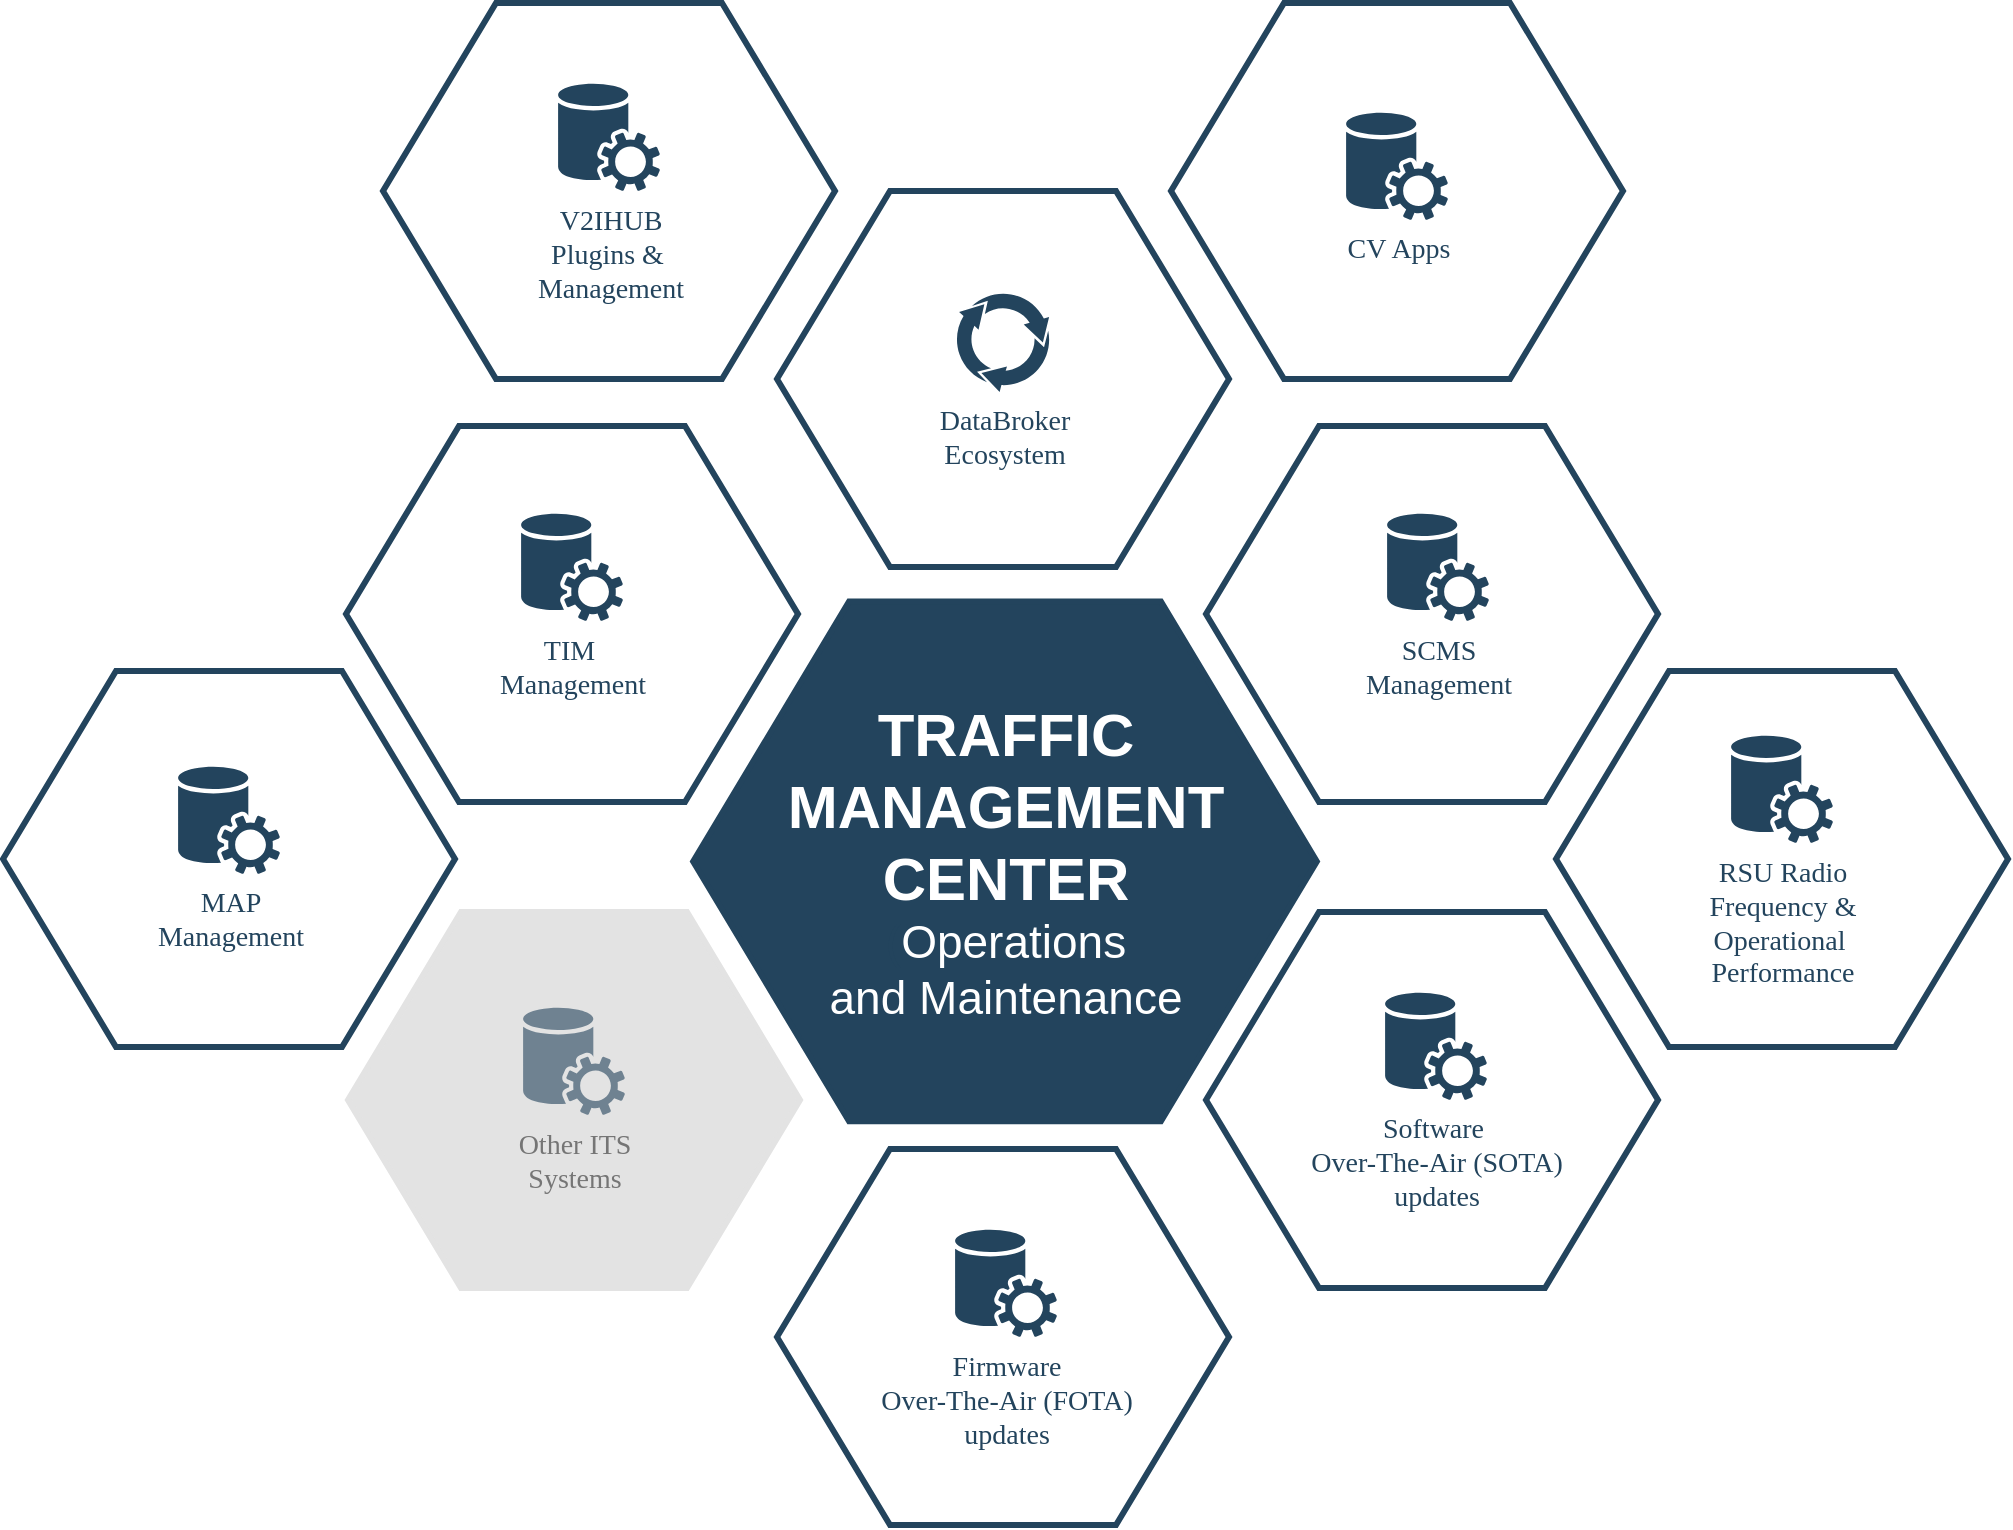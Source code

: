 <mxfile version="10.4.6" type="github"><diagram id="07fea595-8f29-1299-0266-81d95cde20df" name="Page-1"><mxGraphModel dx="1991" dy="1079" grid="1" gridSize="10" guides="1" tooltips="1" connect="1" arrows="1" fold="1" page="1" pageScale="1" pageWidth="1100" pageHeight="850" background="#ffffff" math="0" shadow="0"><root><mxCell id="0"/><mxCell id="1" parent="0"/><mxCell id="ZnRn1WutiJvJpjX_OVSR-669" value="" style="shape=hexagon;perimeter=hexagonPerimeter2;whiteSpace=wrap;html=1;shadow=0;labelBackgroundColor=none;strokeColor=#E3E3E3;fillColor=#E3E3E3;gradientColor=none;fontFamily=Helvetica;fontSize=23;fontColor=#E6E6E6;align=center;strokeWidth=3;textOpacity=40;" parent="1" vertex="1"><mxGeometry x="231" y="484" width="226" height="188" as="geometry"/></mxCell><mxCell id="ZnRn1WutiJvJpjX_OVSR-667" value="" style="shape=hexagon;perimeter=hexagonPerimeter2;whiteSpace=wrap;html=1;shadow=0;labelBackgroundColor=none;strokeColor=#23445D;fillColor=#ffffff;gradientColor=none;fontFamily=Helvetica;fontSize=23;fontColor=#23445D;align=center;strokeWidth=3;" parent="1" vertex="1"><mxGeometry x="660" y="484" width="226" height="188" as="geometry"/></mxCell><mxCell id="ZnRn1WutiJvJpjX_OVSR-666" value="" style="shape=hexagon;perimeter=hexagonPerimeter2;whiteSpace=wrap;html=1;shadow=0;labelBackgroundColor=none;strokeColor=#23445D;fillColor=#ffffff;gradientColor=none;fontFamily=Helvetica;fontSize=23;fontColor=#23445D;align=center;strokeWidth=3;fontStyle=1" parent="1" vertex="1"><mxGeometry x="445.5" y="602.5" width="226" height="188" as="geometry"/></mxCell><mxCell id="644" value="&lt;font color=&quot;#ffffff&quot;&gt;&lt;span style=&quot;font-size: 30px&quot;&gt;&lt;b&gt;TRAFFIC MANAGEMENT CENTER&lt;br&gt;&lt;/b&gt;&lt;/span&gt;&lt;/font&gt;(&lt;font color=&quot;#ffffff&quot;&gt;Operations &lt;br&gt;and Maintenance&lt;/font&gt;&lt;br&gt;" style="shape=hexagon;perimeter=hexagonPerimeter2;whiteSpace=wrap;html=1;shadow=0;labelBackgroundColor=none;strokeColor=#23445D;fillColor=#23445D;gradientColor=none;fontFamily=Helvetica;fontSize=23;fontColor=#23445d;align=center;strokeWidth=3;" parent="1" vertex="1"><mxGeometry x="403.579" y="328.798" width="311.842" height="259.868" as="geometry"/></mxCell><mxCell id="645" value="" style="triangle;whiteSpace=wrap;html=1;shadow=0;labelBackgroundColor=none;strokeColor=none;fillColor=#FFFFFF;fontFamily=Helvetica;fontSize=17;fontColor=#23445d;align=center;rotation=90;gradientColor=none;flipV=1;flipH=1;opacity=20;" parent="1" vertex="1"><mxGeometry x="284.5" y="346.667" width="72" height="152" as="geometry"/></mxCell><mxCell id="651" value="" style="shape=hexagon;perimeter=hexagonPerimeter2;whiteSpace=wrap;html=1;shadow=0;labelBackgroundColor=none;strokeColor=#23445D;fillColor=#ffffff;gradientColor=none;fontFamily=Helvetica;fontSize=23;fontColor=#23445D;align=center;strokeWidth=3;" parent="1" vertex="1"><mxGeometry x="230" y="241" width="226" height="188" as="geometry"/></mxCell><mxCell id="ZnRn1WutiJvJpjX_OVSR-658" value="&lt;font color=&quot;#23445d&quot;&gt;TIM&amp;nbsp;&lt;br&gt;Management&lt;/font&gt;" style="shadow=0;dashed=0;html=1;strokeColor=none;fillColor=#23445D;labelPosition=center;verticalLabelPosition=bottom;verticalAlign=top;shape=mxgraph.office.services.central_management_service;rounded=0;comic=0;fontFamily=Verdana;fontSize=14;fontColor=#FFFFFF;" parent="1" vertex="1"><mxGeometry x="317.5" y="284.5" width="51" height="54" as="geometry"/></mxCell><mxCell id="ZnRn1WutiJvJpjX_OVSR-665" value="" style="shape=hexagon;perimeter=hexagonPerimeter2;whiteSpace=wrap;html=1;shadow=0;labelBackgroundColor=none;strokeColor=#23445D;fillColor=#ffffff;gradientColor=none;fontFamily=Helvetica;fontSize=23;fontColor=#23445D;align=center;strokeWidth=3;" parent="1" vertex="1"><mxGeometry x="445.5" y="123.5" width="226" height="188" as="geometry"/></mxCell><mxCell id="ZnRn1WutiJvJpjX_OVSR-668" value="" style="shape=hexagon;perimeter=hexagonPerimeter2;whiteSpace=wrap;html=1;shadow=0;labelBackgroundColor=none;strokeColor=#23445D;fillColor=#ffffff;gradientColor=none;fontFamily=Helvetica;fontSize=23;fontColor=#23445D;align=center;strokeWidth=3;" parent="1" vertex="1"><mxGeometry x="660" y="241" width="226" height="188" as="geometry"/></mxCell><mxCell id="ZnRn1WutiJvJpjX_OVSR-670" value="" style="shape=hexagon;perimeter=hexagonPerimeter2;whiteSpace=wrap;html=1;shadow=0;labelBackgroundColor=none;strokeColor=#23445D;fillColor=#ffffff;gradientColor=none;fontFamily=Helvetica;fontSize=23;fontColor=#23445D;align=center;strokeWidth=3;" parent="1" vertex="1"><mxGeometry x="58.5" y="363.5" width="226" height="188" as="geometry"/></mxCell><mxCell id="ZnRn1WutiJvJpjX_OVSR-671" value="" style="shape=hexagon;perimeter=hexagonPerimeter2;whiteSpace=wrap;html=1;shadow=0;labelBackgroundColor=none;strokeColor=#23445D;fillColor=#ffffff;gradientColor=none;fontFamily=Helvetica;fontSize=23;fontColor=#23445D;align=center;strokeWidth=3;" parent="1" vertex="1"><mxGeometry x="835" y="363.5" width="226" height="188" as="geometry"/></mxCell><mxCell id="ZnRn1WutiJvJpjX_OVSR-672" value="" style="shape=hexagon;perimeter=hexagonPerimeter2;whiteSpace=wrap;html=1;shadow=0;labelBackgroundColor=none;strokeColor=#23445D;fillColor=#ffffff;gradientColor=none;fontFamily=Helvetica;fontSize=23;fontColor=#23445D;align=center;strokeWidth=3;" parent="1" vertex="1"><mxGeometry x="248.5" y="29.5" width="226" height="188" as="geometry"/></mxCell><mxCell id="ZnRn1WutiJvJpjX_OVSR-673" value="" style="shape=hexagon;perimeter=hexagonPerimeter2;whiteSpace=wrap;html=1;shadow=0;labelBackgroundColor=none;strokeColor=#23445D;fillColor=#ffffff;gradientColor=none;fontFamily=Helvetica;fontSize=23;fontColor=#23445D;align=center;strokeWidth=3;" parent="1" vertex="1"><mxGeometry x="642.5" y="29.5" width="226" height="188" as="geometry"/></mxCell><mxCell id="ZnRn1WutiJvJpjX_OVSR-674" value="&lt;font color=&quot;#23445d&quot;&gt;V2IHUB&lt;br&gt;Plugins &amp;amp;&amp;nbsp;&lt;br&gt;Management&lt;/font&gt;" style="shadow=0;dashed=0;html=1;strokeColor=none;fillColor=#23445D;labelPosition=center;verticalLabelPosition=bottom;verticalAlign=top;shape=mxgraph.office.services.central_management_service;rounded=0;comic=0;fontFamily=Verdana;fontSize=14;fontColor=#FFFFFF;" parent="1" vertex="1"><mxGeometry x="336" y="69.5" width="51" height="54" as="geometry"/></mxCell><mxCell id="ZnRn1WutiJvJpjX_OVSR-675" value="&lt;font color=&quot;#23445d&quot;&gt;DataBroker&lt;br&gt;Ecosystem&lt;/font&gt;&lt;br&gt;" style="shadow=0;dashed=0;html=1;strokeColor=none;shape=mxgraph.mscae.general.continuous_cycle;fillColor=#23445D;rounded=0;comic=0;fontFamily=Verdana;fontSize=14;fontColor=#FFFFFF;verticalAlign=top;labelPosition=center;verticalLabelPosition=bottom;align=center;" parent="1" vertex="1"><mxGeometry x="534.5" y="174" width="48" height="50" as="geometry"/></mxCell><mxCell id="ZnRn1WutiJvJpjX_OVSR-678" value="&lt;font color=&quot;#23445d&quot;&gt;CV Apps&lt;/font&gt;" style="shadow=0;dashed=0;html=1;strokeColor=none;fillColor=#23445D;labelPosition=center;verticalLabelPosition=bottom;verticalAlign=top;shape=mxgraph.office.services.central_management_service;rounded=0;comic=0;fontFamily=Verdana;fontSize=14;fontColor=#FFFFFF;" parent="1" vertex="1"><mxGeometry x="730" y="84" width="51" height="54" as="geometry"/></mxCell><mxCell id="ZnRn1WutiJvJpjX_OVSR-679" value="&lt;font color=&quot;#23445d&quot;&gt;SCMS &lt;br&gt;Management&lt;/font&gt;" style="shadow=0;dashed=0;html=1;strokeColor=none;fillColor=#23445D;labelPosition=center;verticalLabelPosition=bottom;verticalAlign=top;shape=mxgraph.office.services.central_management_service;rounded=0;comic=0;fontFamily=Verdana;fontSize=14;fontColor=#FFFFFF;" parent="1" vertex="1"><mxGeometry x="750.5" y="284.5" width="51" height="54" as="geometry"/></mxCell><mxCell id="ZnRn1WutiJvJpjX_OVSR-680" value="&lt;font color=&quot;#23445d&quot;&gt;RSU Radio &lt;br&gt;Frequency &amp;amp;&lt;br&gt;Operational&amp;nbsp;&lt;br&gt;Performance&lt;/font&gt;&lt;br&gt;" style="shadow=0;dashed=0;html=1;strokeColor=none;fillColor=#23445D;labelPosition=center;verticalLabelPosition=bottom;verticalAlign=top;shape=mxgraph.office.services.central_management_service;rounded=0;comic=0;fontFamily=Verdana;fontSize=14;fontColor=#FFFFFF;" parent="1" vertex="1"><mxGeometry x="922.5" y="395.5" width="51" height="54" as="geometry"/></mxCell><mxCell id="ZnRn1WutiJvJpjX_OVSR-682" value="&lt;font color=&quot;#23445d&quot;&gt;Firmware &lt;br&gt;Over-The-Air (FOTA)&lt;br&gt;updates&lt;/font&gt;&lt;br&gt;" style="shadow=0;dashed=0;html=1;strokeColor=none;fillColor=#23445D;labelPosition=center;verticalLabelPosition=bottom;verticalAlign=top;shape=mxgraph.office.services.central_management_service;rounded=0;comic=0;fontFamily=Verdana;fontSize=14;fontColor=#FFFFFF;" parent="1" vertex="1"><mxGeometry x="534.5" y="642.5" width="51" height="54" as="geometry"/></mxCell><mxCell id="ZnRn1WutiJvJpjX_OVSR-683" value="&lt;font color=&quot;#757575&quot;&gt;Other ITS&lt;br&gt;Systems&lt;/font&gt;&lt;br&gt;" style="shadow=0;dashed=0;html=1;strokeColor=none;fillColor=#23445D;labelPosition=center;verticalLabelPosition=bottom;verticalAlign=top;shape=mxgraph.office.services.central_management_service;rounded=0;comic=0;fontFamily=Verdana;fontSize=14;fontColor=#FFFFFF;opacity=60;" parent="1" vertex="1"><mxGeometry x="318.5" y="531.5" width="51" height="54" as="geometry"/></mxCell><mxCell id="ZnRn1WutiJvJpjX_OVSR-684" value="&lt;font color=&quot;#23445d&quot;&gt;MAP &lt;br&gt;Management&lt;/font&gt;" style="shadow=0;dashed=0;html=1;strokeColor=none;fillColor=#23445D;labelPosition=center;verticalLabelPosition=bottom;verticalAlign=top;shape=mxgraph.office.services.central_management_service;rounded=0;comic=0;fontFamily=Verdana;fontSize=14;fontColor=#FFFFFF;" parent="1" vertex="1"><mxGeometry x="146" y="411" width="51" height="54" as="geometry"/></mxCell><mxCell id="20_gzdmX6o8kCyvPhKFK-652" value="&lt;font color=&quot;#23445d&quot;&gt;Software&amp;nbsp;&lt;br&gt;Over-The-Air (SOTA)&lt;br&gt;updates&lt;/font&gt;&lt;br&gt;" style="shadow=0;dashed=0;html=1;strokeColor=none;fillColor=#23445D;labelPosition=center;verticalLabelPosition=bottom;verticalAlign=top;shape=mxgraph.office.services.central_management_service;rounded=0;comic=0;fontFamily=Verdana;fontSize=14;fontColor=#FFFFFF;" vertex="1" parent="1"><mxGeometry x="749.5" y="524" width="51" height="54" as="geometry"/></mxCell></root></mxGraphModel></diagram></mxfile>